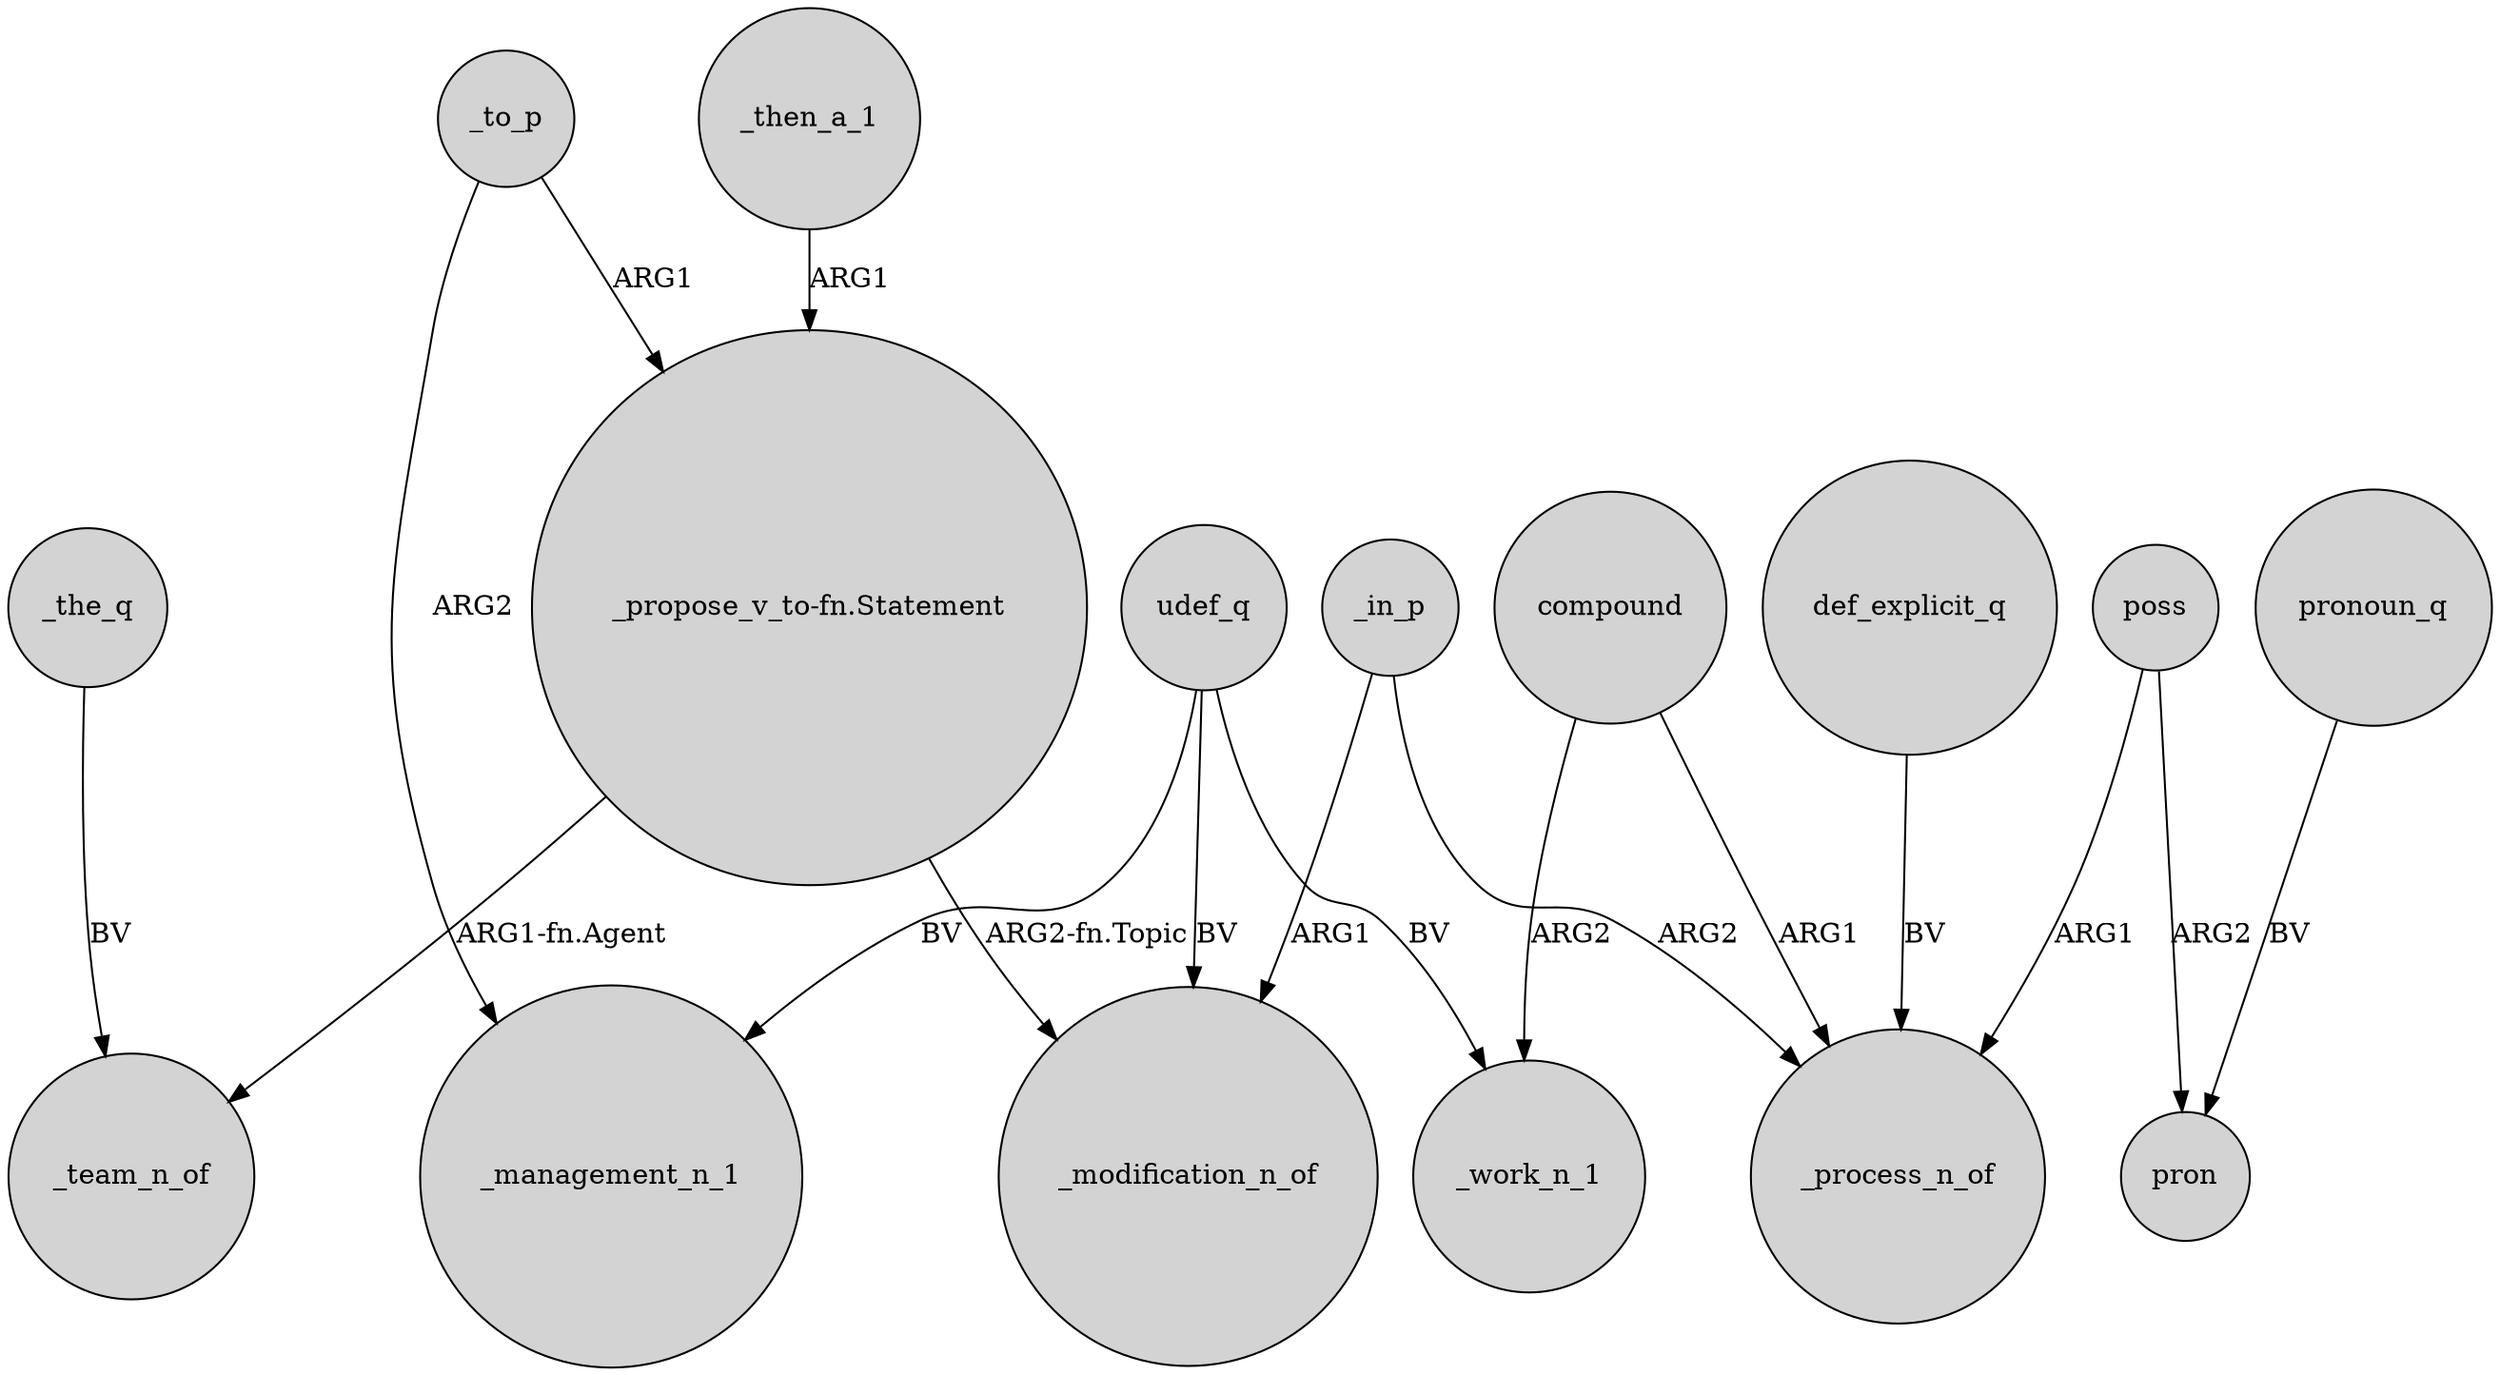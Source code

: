 digraph {
	node [shape=circle style=filled]
	compound -> _process_n_of [label=ARG1]
	_then_a_1 -> "_propose_v_to-fn.Statement" [label=ARG1]
	"_propose_v_to-fn.Statement" -> _team_n_of [label="ARG1-fn.Agent"]
	compound -> _work_n_1 [label=ARG2]
	"_propose_v_to-fn.Statement" -> _modification_n_of [label="ARG2-fn.Topic"]
	_the_q -> _team_n_of [label=BV]
	_in_p -> _modification_n_of [label=ARG1]
	poss -> pron [label=ARG2]
	_to_p -> _management_n_1 [label=ARG2]
	udef_q -> _work_n_1 [label=BV]
	udef_q -> _management_n_1 [label=BV]
	udef_q -> _modification_n_of [label=BV]
	_in_p -> _process_n_of [label=ARG2]
	poss -> _process_n_of [label=ARG1]
	def_explicit_q -> _process_n_of [label=BV]
	_to_p -> "_propose_v_to-fn.Statement" [label=ARG1]
	pronoun_q -> pron [label=BV]
}
